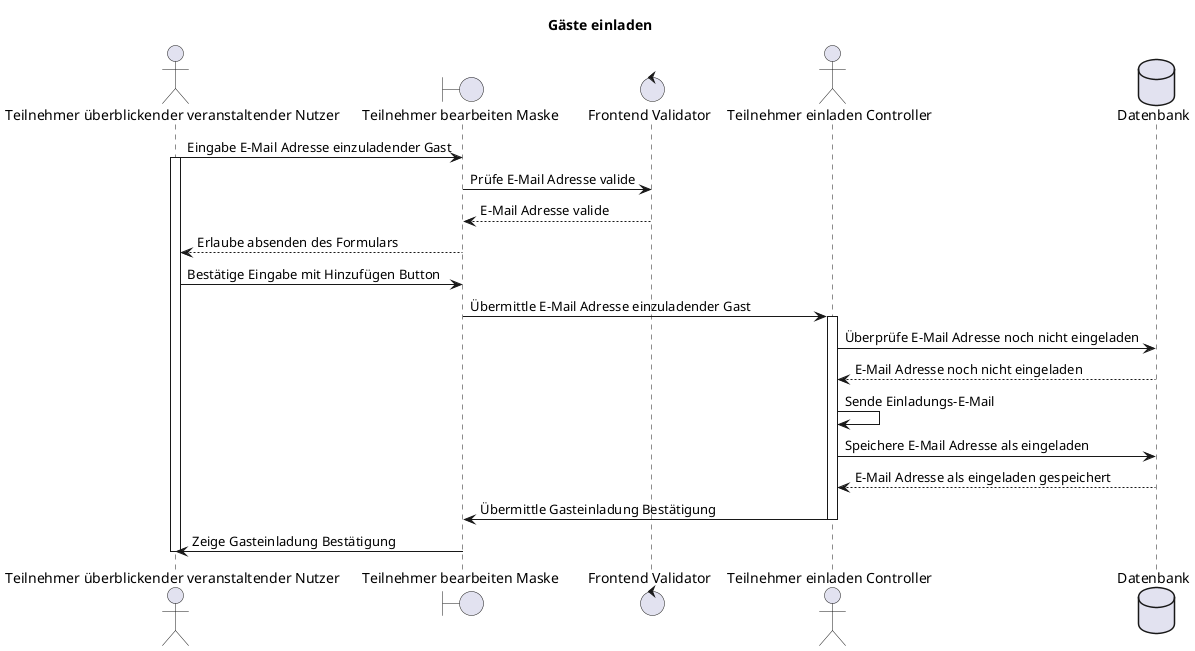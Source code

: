 @startuml F004_gaesteEinladen_seq
title "Gäste einladen"

actor "Teilnehmer überblickender veranstaltender Nutzer" as user
boundary "Teilnehmer bearbeiten Maske" as editParticipantsMask
control "Frontend Validator" as frontValid
actor "Teilnehmer einladen Controller" as controller
database "Datenbank" as db

user -> editParticipantsMask: Eingabe E-Mail Adresse einzuladender Gast
activate user
editParticipantsMask -> frontValid: Prüfe E-Mail Adresse valide
editParticipantsMask <-- frontValid: E-Mail Adresse valide
user <-- editParticipantsMask: Erlaube absenden des Formulars
user -> editParticipantsMask: Bestätige Eingabe mit Hinzufügen Button
editParticipantsMask -> controller: Übermittle E-Mail Adresse einzuladender Gast
activate controller
controller -> db: Überprüfe E-Mail Adresse noch nicht eingeladen
db --> controller: E-Mail Adresse noch nicht eingeladen
controller -> controller: Sende Einladungs-E-Mail
controller -> db: Speichere E-Mail Adresse als eingeladen
db --> controller: E-Mail Adresse als eingeladen gespeichert
controller -> editParticipantsMask: Übermittle Gasteinladung Bestätigung
deactivate controller
editParticipantsMask -> user: Zeige Gasteinladung Bestätigung
deactivate user
@enduml